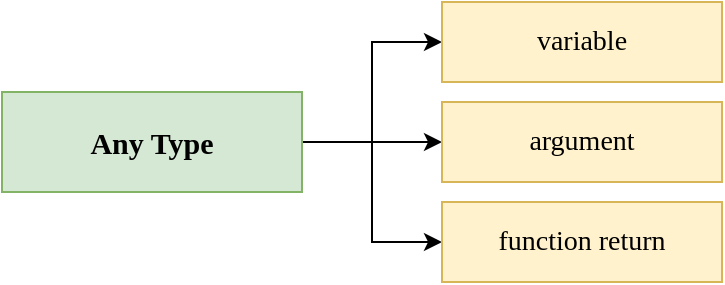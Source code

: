 <mxfile version="13.0.1" type="device"><diagram id="ph0eA25IZUPa3UoVf3aj" name="Page-1"><mxGraphModel dx="1010" dy="579" grid="1" gridSize="10" guides="1" tooltips="1" connect="1" arrows="1" fold="1" page="1" pageScale="1" pageWidth="850" pageHeight="1100" math="0" shadow="0"><root><mxCell id="0"/><mxCell id="1" parent="0"/><mxCell id="CO1Bax4CEB07bgXrWUgE-1" style="edgeStyle=orthogonalEdgeStyle;rounded=0;orthogonalLoop=1;jettySize=auto;html=1;exitX=1;exitY=0.5;exitDx=0;exitDy=0;entryX=0;entryY=0.5;entryDx=0;entryDy=0;fontFamily=Verdana;" edge="1" parent="1" source="CO1Bax4CEB07bgXrWUgE-4" target="CO1Bax4CEB07bgXrWUgE-5"><mxGeometry relative="1" as="geometry"/></mxCell><mxCell id="CO1Bax4CEB07bgXrWUgE-2" style="edgeStyle=orthogonalEdgeStyle;rounded=0;orthogonalLoop=1;jettySize=auto;html=1;exitX=1;exitY=0.5;exitDx=0;exitDy=0;entryX=0;entryY=0.5;entryDx=0;entryDy=0;fontFamily=Verdana;" edge="1" parent="1" source="CO1Bax4CEB07bgXrWUgE-4" target="CO1Bax4CEB07bgXrWUgE-7"><mxGeometry relative="1" as="geometry"/></mxCell><mxCell id="CO1Bax4CEB07bgXrWUgE-3" style="edgeStyle=orthogonalEdgeStyle;rounded=0;orthogonalLoop=1;jettySize=auto;html=1;exitX=1;exitY=0.5;exitDx=0;exitDy=0;fontFamily=Verdana;" edge="1" parent="1" source="CO1Bax4CEB07bgXrWUgE-4" target="CO1Bax4CEB07bgXrWUgE-6"><mxGeometry relative="1" as="geometry"/></mxCell><mxCell id="CO1Bax4CEB07bgXrWUgE-4" value="&lt;span style=&quot;font-size: 15px&quot;&gt;&lt;b&gt;Any Type&lt;/b&gt;&lt;/span&gt;" style="rounded=0;whiteSpace=wrap;html=1;fillColor=#d5e8d4;strokeColor=#82b366;fontFamily=Verdana;" vertex="1" parent="1"><mxGeometry x="240" y="375" width="150" height="50" as="geometry"/></mxCell><mxCell id="CO1Bax4CEB07bgXrWUgE-5" value="&lt;span style=&quot;font-family: &amp;#34;verdana&amp;#34; ; font-size: 14px ; font-style: normal ; font-weight: 400 ; letter-spacing: normal ; text-align: center ; text-indent: 0px ; text-transform: none ; word-spacing: 0px ; float: none ; display: inline&quot;&gt;variable&lt;/span&gt;" style="rounded=0;whiteSpace=wrap;html=1;fontFamily=Verdana;fillColor=#fff2cc;strokeColor=#d6b656;" vertex="1" parent="1"><mxGeometry x="460" y="330" width="140" height="40" as="geometry"/></mxCell><mxCell id="CO1Bax4CEB07bgXrWUgE-6" value="&lt;span style=&quot;font-family: &amp;#34;verdana&amp;#34; ; font-size: 14px ; font-style: normal ; font-weight: 400 ; letter-spacing: normal ; text-align: center ; text-indent: 0px ; text-transform: none ; word-spacing: 0px ; float: none ; display: inline&quot;&gt;argument&lt;/span&gt;" style="rounded=0;whiteSpace=wrap;html=1;fontFamily=Verdana;fillColor=#fff2cc;strokeColor=#d6b656;" vertex="1" parent="1"><mxGeometry x="460" y="380" width="140" height="40" as="geometry"/></mxCell><mxCell id="CO1Bax4CEB07bgXrWUgE-7" value="&lt;span style=&quot;font-family: &amp;#34;verdana&amp;#34; ; font-size: 14px ; font-style: normal ; font-weight: 400 ; letter-spacing: normal ; text-align: center ; text-indent: 0px ; text-transform: none ; word-spacing: 0px ; float: none ; display: inline&quot;&gt;function return&lt;/span&gt;" style="rounded=0;whiteSpace=wrap;html=1;fontFamily=Verdana;fillColor=#fff2cc;strokeColor=#d6b656;" vertex="1" parent="1"><mxGeometry x="460" y="430" width="140" height="40" as="geometry"/></mxCell></root></mxGraphModel></diagram></mxfile>